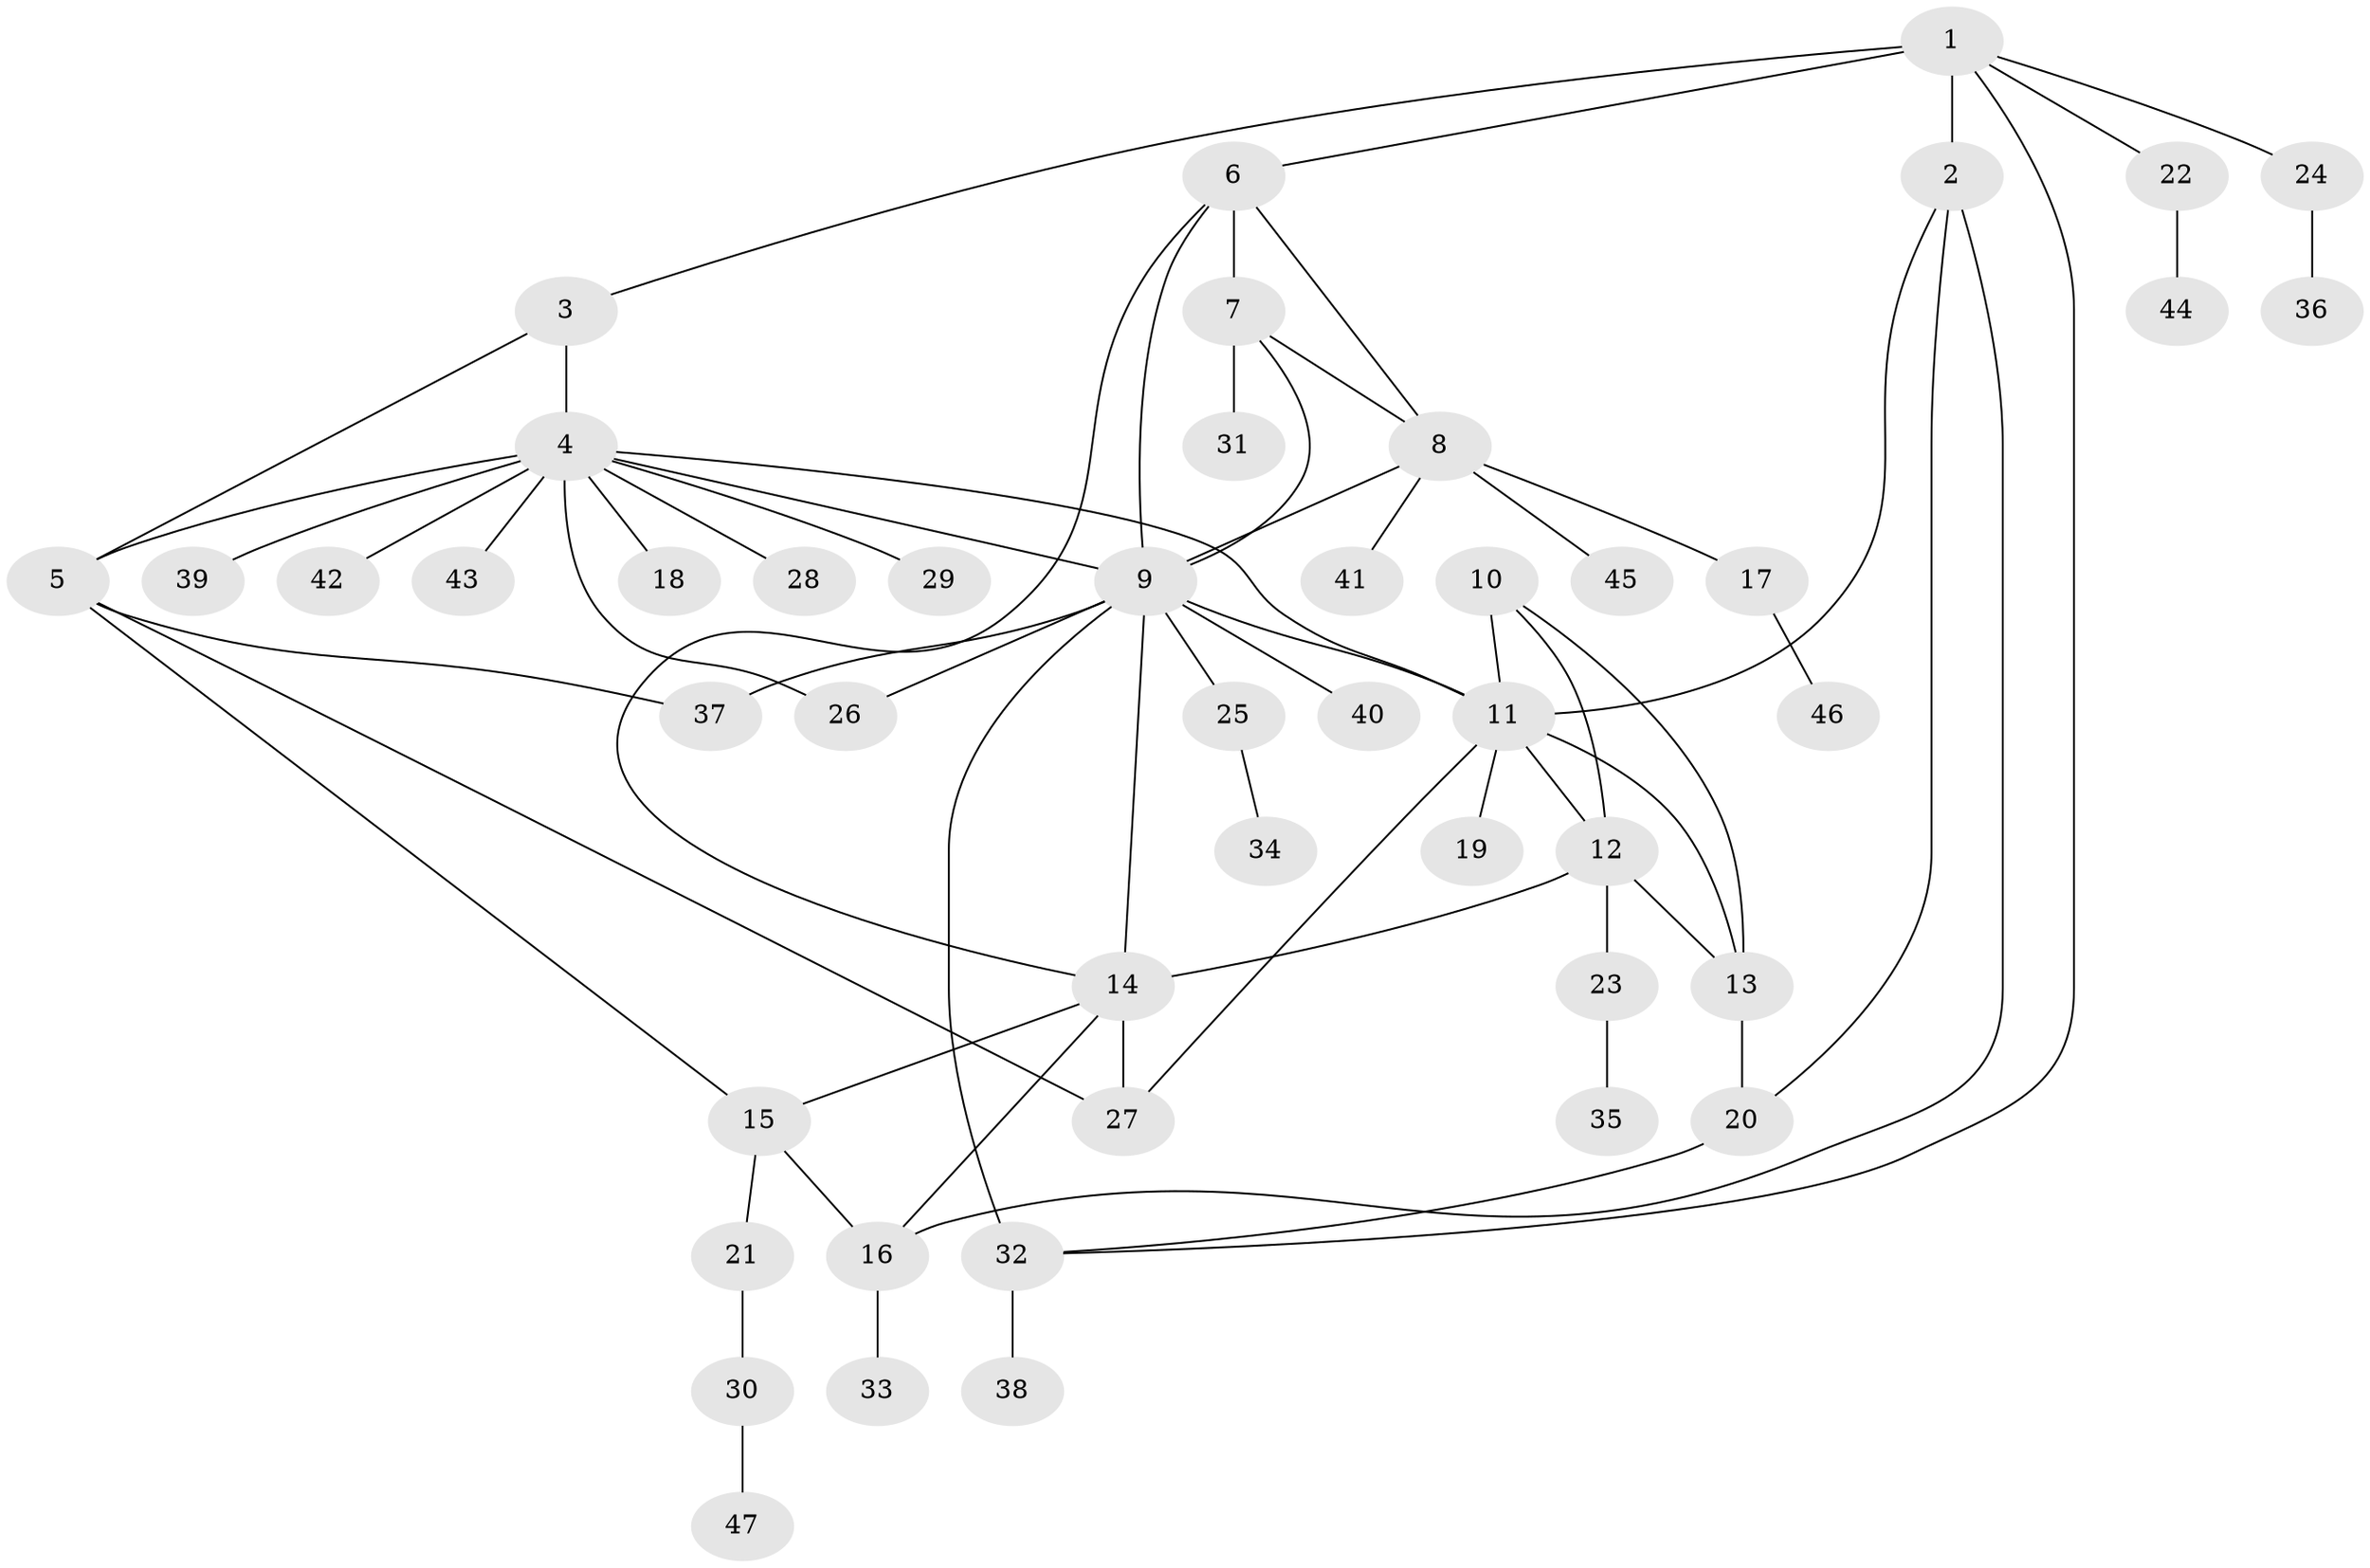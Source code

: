 // original degree distribution, {5: 0.0425531914893617, 9: 0.02127659574468085, 4: 0.031914893617021274, 8: 0.010638297872340425, 11: 0.010638297872340425, 6: 0.031914893617021274, 7: 0.0425531914893617, 15: 0.010638297872340425, 10: 0.010638297872340425, 1: 0.5319148936170213, 3: 0.0851063829787234, 2: 0.1702127659574468}
// Generated by graph-tools (version 1.1) at 2025/52/03/04/25 22:52:43]
// undirected, 47 vertices, 68 edges
graph export_dot {
  node [color=gray90,style=filled];
  1;
  2;
  3;
  4;
  5;
  6;
  7;
  8;
  9;
  10;
  11;
  12;
  13;
  14;
  15;
  16;
  17;
  18;
  19;
  20;
  21;
  22;
  23;
  24;
  25;
  26;
  27;
  28;
  29;
  30;
  31;
  32;
  33;
  34;
  35;
  36;
  37;
  38;
  39;
  40;
  41;
  42;
  43;
  44;
  45;
  46;
  47;
  1 -- 2 [weight=5.0];
  1 -- 3 [weight=1.0];
  1 -- 6 [weight=1.0];
  1 -- 22 [weight=1.0];
  1 -- 24 [weight=1.0];
  1 -- 32 [weight=1.0];
  2 -- 11 [weight=1.0];
  2 -- 16 [weight=1.0];
  2 -- 20 [weight=1.0];
  3 -- 4 [weight=2.0];
  3 -- 5 [weight=1.0];
  4 -- 5 [weight=2.0];
  4 -- 9 [weight=1.0];
  4 -- 11 [weight=1.0];
  4 -- 18 [weight=1.0];
  4 -- 26 [weight=1.0];
  4 -- 28 [weight=1.0];
  4 -- 29 [weight=1.0];
  4 -- 39 [weight=1.0];
  4 -- 42 [weight=1.0];
  4 -- 43 [weight=1.0];
  5 -- 15 [weight=1.0];
  5 -- 27 [weight=1.0];
  5 -- 37 [weight=2.0];
  6 -- 7 [weight=1.0];
  6 -- 8 [weight=1.0];
  6 -- 9 [weight=1.0];
  6 -- 14 [weight=1.0];
  7 -- 8 [weight=1.0];
  7 -- 9 [weight=1.0];
  7 -- 31 [weight=3.0];
  8 -- 9 [weight=1.0];
  8 -- 17 [weight=1.0];
  8 -- 41 [weight=1.0];
  8 -- 45 [weight=1.0];
  9 -- 11 [weight=1.0];
  9 -- 14 [weight=1.0];
  9 -- 25 [weight=1.0];
  9 -- 26 [weight=1.0];
  9 -- 32 [weight=4.0];
  9 -- 37 [weight=1.0];
  9 -- 40 [weight=1.0];
  10 -- 11 [weight=1.0];
  10 -- 12 [weight=1.0];
  10 -- 13 [weight=1.0];
  11 -- 12 [weight=1.0];
  11 -- 13 [weight=1.0];
  11 -- 19 [weight=2.0];
  11 -- 27 [weight=1.0];
  12 -- 13 [weight=1.0];
  12 -- 14 [weight=1.0];
  12 -- 23 [weight=2.0];
  13 -- 20 [weight=5.0];
  14 -- 15 [weight=2.0];
  14 -- 16 [weight=2.0];
  14 -- 27 [weight=1.0];
  15 -- 16 [weight=1.0];
  15 -- 21 [weight=2.0];
  16 -- 33 [weight=1.0];
  17 -- 46 [weight=1.0];
  20 -- 32 [weight=1.0];
  21 -- 30 [weight=1.0];
  22 -- 44 [weight=1.0];
  23 -- 35 [weight=1.0];
  24 -- 36 [weight=1.0];
  25 -- 34 [weight=1.0];
  30 -- 47 [weight=1.0];
  32 -- 38 [weight=2.0];
}
